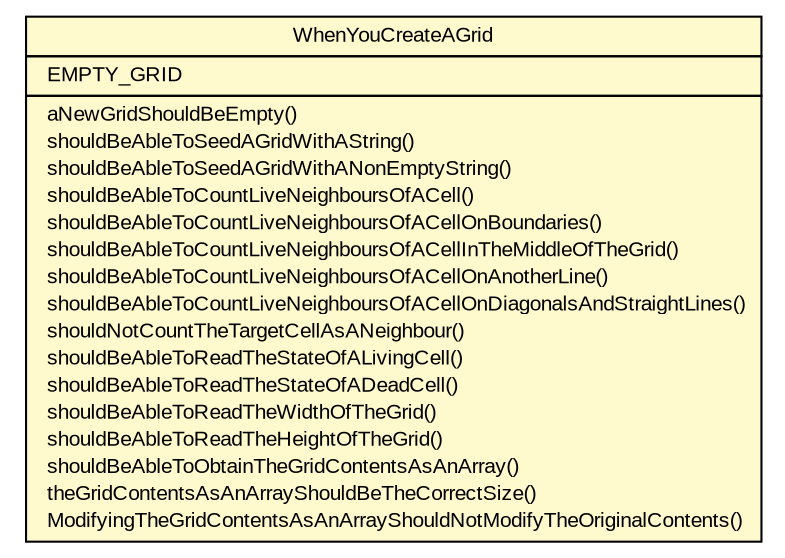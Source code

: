 #!/usr/local/bin/dot
#
# Class diagram 
# Generated by UmlGraph version 4.6 (http://www.spinellis.gr/sw/umlgraph)
#

digraph G {
	edge [fontname="arial",fontsize=10,labelfontname="arial",labelfontsize=10];
	node [fontname="arial",fontsize=10,shape=plaintext];
	// com.wakaleo.gameoflife.domain.WhenYouCreateAGrid
	c85 [label=<<table border="0" cellborder="1" cellspacing="0" cellpadding="2" port="p" bgcolor="lemonChiffon" href="./WhenYouCreateAGrid.html">
		<tr><td><table border="0" cellspacing="0" cellpadding="1">
			<tr><td> WhenYouCreateAGrid </td></tr>
		</table></td></tr>
		<tr><td><table border="0" cellspacing="0" cellpadding="1">
			<tr><td align="left">  EMPTY_GRID </td></tr>
		</table></td></tr>
		<tr><td><table border="0" cellspacing="0" cellpadding="1">
			<tr><td align="left">  aNewGridShouldBeEmpty() </td></tr>
			<tr><td align="left">  shouldBeAbleToSeedAGridWithAString() </td></tr>
			<tr><td align="left">  shouldBeAbleToSeedAGridWithANonEmptyString() </td></tr>
			<tr><td align="left">  shouldBeAbleToCountLiveNeighboursOfACell() </td></tr>
			<tr><td align="left">  shouldBeAbleToCountLiveNeighboursOfACellOnBoundaries() </td></tr>
			<tr><td align="left">  shouldBeAbleToCountLiveNeighboursOfACellInTheMiddleOfTheGrid() </td></tr>
			<tr><td align="left">  shouldBeAbleToCountLiveNeighboursOfACellOnAnotherLine() </td></tr>
			<tr><td align="left">  shouldBeAbleToCountLiveNeighboursOfACellOnDiagonalsAndStraightLines() </td></tr>
			<tr><td align="left">  shouldNotCountTheTargetCellAsANeighbour() </td></tr>
			<tr><td align="left">  shouldBeAbleToReadTheStateOfALivingCell() </td></tr>
			<tr><td align="left">  shouldBeAbleToReadTheStateOfADeadCell() </td></tr>
			<tr><td align="left">  shouldBeAbleToReadTheWidthOfTheGrid() </td></tr>
			<tr><td align="left">  shouldBeAbleToReadTheHeightOfTheGrid() </td></tr>
			<tr><td align="left">  shouldBeAbleToObtainTheGridContentsAsAnArray() </td></tr>
			<tr><td align="left">  theGridContentsAsAnArrayShouldBeTheCorrectSize() </td></tr>
			<tr><td align="left">  ModifyingTheGridContentsAsAnArrayShouldNotModifyTheOriginalContents() </td></tr>
		</table></td></tr>
		</table>>, fontname="arial", fontcolor="black", fontsize=10.0];
}

